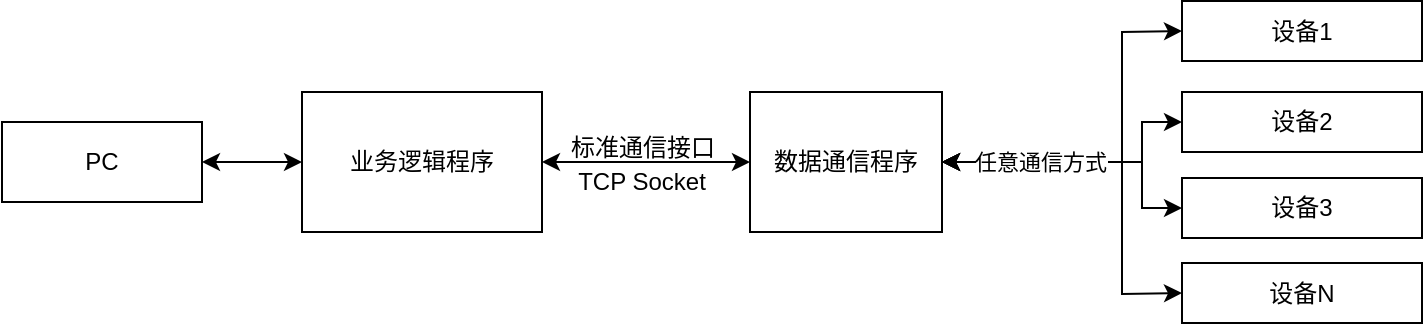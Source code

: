 <mxfile version="24.7.16">
  <diagram id="C5RBs43oDa-KdzZeNtuy" name="Page-1">
    <mxGraphModel dx="1343" dy="611" grid="1" gridSize="10" guides="1" tooltips="1" connect="1" arrows="1" fold="1" page="1" pageScale="1" pageWidth="827" pageHeight="1169" math="0" shadow="0">
      <root>
        <mxCell id="WIyWlLk6GJQsqaUBKTNV-0" />
        <mxCell id="WIyWlLk6GJQsqaUBKTNV-1" parent="WIyWlLk6GJQsqaUBKTNV-0" />
        <mxCell id="aKxR3OzCBg5aodTqynG1-1" value="PC" style="rounded=0;whiteSpace=wrap;html=1;" vertex="1" parent="WIyWlLk6GJQsqaUBKTNV-1">
          <mxGeometry x="40" y="270" width="100" height="40" as="geometry" />
        </mxCell>
        <mxCell id="aKxR3OzCBg5aodTqynG1-2" value="业务逻辑程序" style="rounded=0;whiteSpace=wrap;html=1;" vertex="1" parent="WIyWlLk6GJQsqaUBKTNV-1">
          <mxGeometry x="190" y="255" width="120" height="70" as="geometry" />
        </mxCell>
        <mxCell id="aKxR3OzCBg5aodTqynG1-3" value="数据通信程序" style="rounded=0;whiteSpace=wrap;html=1;" vertex="1" parent="WIyWlLk6GJQsqaUBKTNV-1">
          <mxGeometry x="414" y="255" width="96" height="70" as="geometry" />
        </mxCell>
        <mxCell id="aKxR3OzCBg5aodTqynG1-4" value="设备1" style="rounded=0;whiteSpace=wrap;html=1;" vertex="1" parent="WIyWlLk6GJQsqaUBKTNV-1">
          <mxGeometry x="630" y="209.5" width="120" height="30" as="geometry" />
        </mxCell>
        <mxCell id="aKxR3OzCBg5aodTqynG1-5" value="设备2" style="rounded=0;whiteSpace=wrap;html=1;" vertex="1" parent="WIyWlLk6GJQsqaUBKTNV-1">
          <mxGeometry x="630" y="255" width="120" height="30" as="geometry" />
        </mxCell>
        <mxCell id="aKxR3OzCBg5aodTqynG1-6" value="设备3" style="rounded=0;whiteSpace=wrap;html=1;" vertex="1" parent="WIyWlLk6GJQsqaUBKTNV-1">
          <mxGeometry x="630" y="298" width="120" height="30" as="geometry" />
        </mxCell>
        <mxCell id="aKxR3OzCBg5aodTqynG1-8" value="设备N" style="rounded=0;whiteSpace=wrap;html=1;" vertex="1" parent="WIyWlLk6GJQsqaUBKTNV-1">
          <mxGeometry x="630" y="340.5" width="120" height="30" as="geometry" />
        </mxCell>
        <mxCell id="aKxR3OzCBg5aodTqynG1-9" value="" style="endArrow=classic;startArrow=classic;html=1;rounded=0;entryX=0;entryY=0.5;entryDx=0;entryDy=0;exitX=1;exitY=0.5;exitDx=0;exitDy=0;" edge="1" parent="WIyWlLk6GJQsqaUBKTNV-1" source="aKxR3OzCBg5aodTqynG1-1" target="aKxR3OzCBg5aodTqynG1-2">
          <mxGeometry width="50" height="50" relative="1" as="geometry">
            <mxPoint x="150" y="400" as="sourcePoint" />
            <mxPoint x="200" y="350" as="targetPoint" />
          </mxGeometry>
        </mxCell>
        <mxCell id="aKxR3OzCBg5aodTqynG1-10" value="" style="endArrow=classic;startArrow=classic;html=1;rounded=0;entryX=1;entryY=0.5;entryDx=0;entryDy=0;exitX=0;exitY=0.5;exitDx=0;exitDy=0;" edge="1" parent="WIyWlLk6GJQsqaUBKTNV-1" source="aKxR3OzCBg5aodTqynG1-3" target="aKxR3OzCBg5aodTqynG1-2">
          <mxGeometry width="50" height="50" relative="1" as="geometry">
            <mxPoint x="300" y="420" as="sourcePoint" />
            <mxPoint x="350" y="370" as="targetPoint" />
          </mxGeometry>
        </mxCell>
        <mxCell id="aKxR3OzCBg5aodTqynG1-11" value="标准通信接口" style="text;html=1;align=center;verticalAlign=middle;resizable=0;points=[];autosize=1;strokeColor=none;fillColor=none;" vertex="1" parent="WIyWlLk6GJQsqaUBKTNV-1">
          <mxGeometry x="310" y="268" width="100" height="30" as="geometry" />
        </mxCell>
        <mxCell id="aKxR3OzCBg5aodTqynG1-12" value="TCP Socket" style="text;html=1;align=center;verticalAlign=middle;whiteSpace=wrap;rounded=0;" vertex="1" parent="WIyWlLk6GJQsqaUBKTNV-1">
          <mxGeometry x="320" y="285" width="80" height="30" as="geometry" />
        </mxCell>
        <mxCell id="aKxR3OzCBg5aodTqynG1-14" value="" style="endArrow=classic;startArrow=classic;html=1;rounded=0;exitX=1;exitY=0.5;exitDx=0;exitDy=0;entryX=0;entryY=0.5;entryDx=0;entryDy=0;" edge="1" parent="WIyWlLk6GJQsqaUBKTNV-1" source="aKxR3OzCBg5aodTqynG1-3" target="aKxR3OzCBg5aodTqynG1-4">
          <mxGeometry width="50" height="50" relative="1" as="geometry">
            <mxPoint x="510" y="390" as="sourcePoint" />
            <mxPoint x="560" y="340" as="targetPoint" />
            <Array as="points">
              <mxPoint x="600" y="290" />
              <mxPoint x="600" y="225" />
            </Array>
          </mxGeometry>
        </mxCell>
        <mxCell id="aKxR3OzCBg5aodTqynG1-15" value="" style="endArrow=classic;startArrow=classic;html=1;rounded=0;exitX=1;exitY=0.5;exitDx=0;exitDy=0;entryX=0;entryY=0.5;entryDx=0;entryDy=0;" edge="1" parent="WIyWlLk6GJQsqaUBKTNV-1" source="aKxR3OzCBg5aodTqynG1-3" target="aKxR3OzCBg5aodTqynG1-5">
          <mxGeometry width="50" height="50" relative="1" as="geometry">
            <mxPoint x="574" y="300" as="sourcePoint" />
            <mxPoint x="620" y="225" as="targetPoint" />
            <Array as="points">
              <mxPoint x="610" y="290" />
              <mxPoint x="610" y="270" />
            </Array>
          </mxGeometry>
        </mxCell>
        <mxCell id="aKxR3OzCBg5aodTqynG1-16" value="" style="endArrow=classic;startArrow=classic;html=1;rounded=0;exitX=1;exitY=0.5;exitDx=0;exitDy=0;entryX=0;entryY=0.5;entryDx=0;entryDy=0;" edge="1" parent="WIyWlLk6GJQsqaUBKTNV-1" source="aKxR3OzCBg5aodTqynG1-3" target="aKxR3OzCBg5aodTqynG1-6">
          <mxGeometry width="50" height="50" relative="1" as="geometry">
            <mxPoint x="574" y="300" as="sourcePoint" />
            <mxPoint x="620" y="280" as="targetPoint" />
            <Array as="points">
              <mxPoint x="610" y="290" />
              <mxPoint x="610" y="313" />
            </Array>
          </mxGeometry>
        </mxCell>
        <mxCell id="aKxR3OzCBg5aodTqynG1-19" value="" style="endArrow=classic;startArrow=classic;html=1;rounded=0;exitX=0;exitY=0.5;exitDx=0;exitDy=0;entryX=1;entryY=0.5;entryDx=0;entryDy=0;" edge="1" parent="WIyWlLk6GJQsqaUBKTNV-1" source="aKxR3OzCBg5aodTqynG1-8" target="aKxR3OzCBg5aodTqynG1-3">
          <mxGeometry width="50" height="50" relative="1" as="geometry">
            <mxPoint x="550" y="415" as="sourcePoint" />
            <mxPoint x="596" y="350" as="targetPoint" />
            <Array as="points">
              <mxPoint x="600" y="356" />
              <mxPoint x="600" y="290" />
            </Array>
          </mxGeometry>
        </mxCell>
        <mxCell id="aKxR3OzCBg5aodTqynG1-21" value="任意通信方式" style="edgeLabel;html=1;align=center;verticalAlign=middle;resizable=0;points=[];" vertex="1" connectable="0" parent="aKxR3OzCBg5aodTqynG1-19">
          <mxGeometry x="0.76" y="-1" relative="1" as="geometry">
            <mxPoint x="26" y="1" as="offset" />
          </mxGeometry>
        </mxCell>
      </root>
    </mxGraphModel>
  </diagram>
</mxfile>
